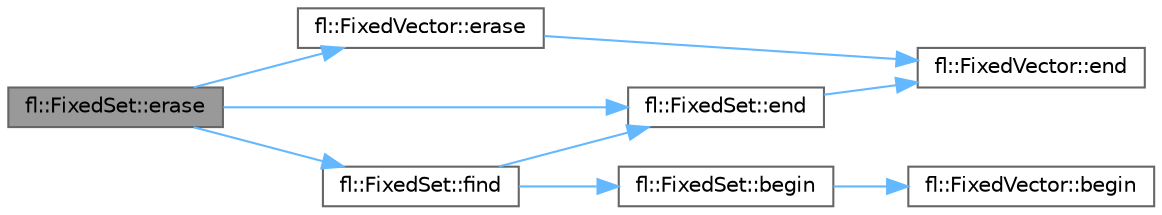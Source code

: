 digraph "fl::FixedSet::erase"
{
 // LATEX_PDF_SIZE
  bgcolor="transparent";
  edge [fontname=Helvetica,fontsize=10,labelfontname=Helvetica,labelfontsize=10];
  node [fontname=Helvetica,fontsize=10,shape=box,height=0.2,width=0.4];
  rankdir="LR";
  Node1 [id="Node000001",label="fl::FixedSet::erase",height=0.2,width=0.4,color="gray40", fillcolor="grey60", style="filled", fontcolor="black",tooltip=" "];
  Node1 -> Node2 [id="edge1_Node000001_Node000002",color="steelblue1",style="solid",tooltip=" "];
  Node2 [id="Node000002",label="fl::FixedSet::end",height=0.2,width=0.4,color="grey40", fillcolor="white", style="filled",URL="$dd/d44/classfl_1_1_fixed_set.html#a56d8655dc1ed6607bac0ba0790a276fb",tooltip=" "];
  Node2 -> Node3 [id="edge2_Node000002_Node000003",color="steelblue1",style="solid",tooltip=" "];
  Node3 [id="Node000003",label="fl::FixedVector::end",height=0.2,width=0.4,color="grey40", fillcolor="white", style="filled",URL="$d3/d73/classfl_1_1_fixed_vector.html#af8f3eb485dff77110efec26993f206c4",tooltip=" "];
  Node1 -> Node4 [id="edge3_Node000001_Node000004",color="steelblue1",style="solid",tooltip=" "];
  Node4 [id="Node000004",label="fl::FixedVector::erase",height=0.2,width=0.4,color="grey40", fillcolor="white", style="filled",URL="$d3/d73/classfl_1_1_fixed_vector.html#ad6ba1f77947ca05fd915d93998d4101c",tooltip=" "];
  Node4 -> Node3 [id="edge4_Node000004_Node000003",color="steelblue1",style="solid",tooltip=" "];
  Node1 -> Node5 [id="edge5_Node000001_Node000005",color="steelblue1",style="solid",tooltip=" "];
  Node5 [id="Node000005",label="fl::FixedSet::find",height=0.2,width=0.4,color="grey40", fillcolor="white", style="filled",URL="$dd/d44/classfl_1_1_fixed_set.html#a019cb08f32a7590c69a40f119c7ebb64",tooltip=" "];
  Node5 -> Node6 [id="edge6_Node000005_Node000006",color="steelblue1",style="solid",tooltip=" "];
  Node6 [id="Node000006",label="fl::FixedSet::begin",height=0.2,width=0.4,color="grey40", fillcolor="white", style="filled",URL="$dd/d44/classfl_1_1_fixed_set.html#a59ddf690c91b87bb207d2cb6d45b91be",tooltip=" "];
  Node6 -> Node7 [id="edge7_Node000006_Node000007",color="steelblue1",style="solid",tooltip=" "];
  Node7 [id="Node000007",label="fl::FixedVector::begin",height=0.2,width=0.4,color="grey40", fillcolor="white", style="filled",URL="$d3/d73/classfl_1_1_fixed_vector.html#a7ae4440fe977cc6495819cac64b7ad1a",tooltip=" "];
  Node5 -> Node2 [id="edge8_Node000005_Node000002",color="steelblue1",style="solid",tooltip=" "];
}
